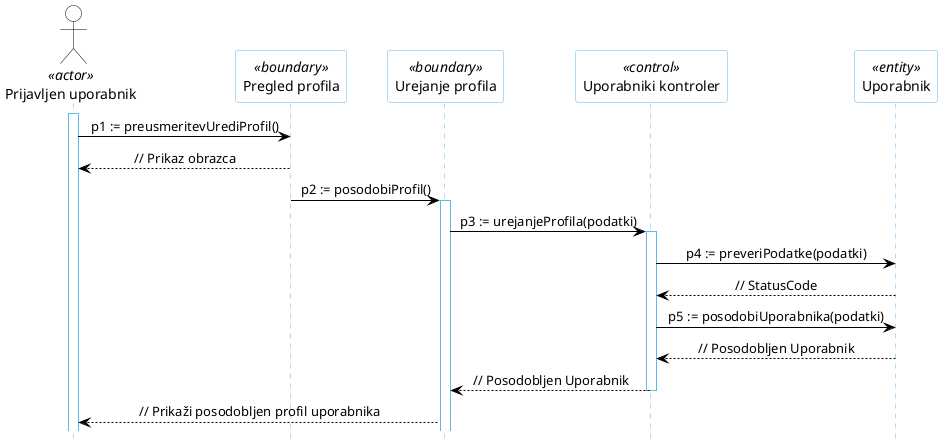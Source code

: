 @startuml
hide footbox

skinparam backgroundcolor transparent
skinparam defaultTextAlignment center
skinparam actorBorderColor black
skinparam actorBackgroundColor white
skinparam arrowColor black
skinparam sequenceLifeLineBorderColor #5FB8EC
skinparam sequenceParticipantBorderColor #5FB8EC
skinparam sequenceParticipantBackgroundColor white

actor "Prijavljen uporabnik" AS U1 <<actor>>

participant "Pregled profila" as R6 <<boundary>>
participant "Urejanje profila" as R5 <<boundary>>
participant "Uporabniki kontroler" as R2 <<control>>
participant "Uporabnik" as R4 <<entity>>

activate U1
U1 -> R6: p1 := preusmeritevUrediProfil()
R6 --> U1: // Prikaz obrazca
R6 -> R5: p2 := posodobiProfil()
activate R5
R5 -> R2: p3 := urejanjeProfila(podatki)
activate R2
R2 -> R4: p4 := preveriPodatke(podatki)
R4 --> R2: // StatusCode
R2 -> R4: p5 := posodobiUporabnika(podatki)
R4 --> R2: // Posodobljen Uporabnik
R2 --> R5: // Posodobljen Uporabnik
deactivate R2
R5 --> U1: // Prikaži posodobljen profil uporabnika
@enduml